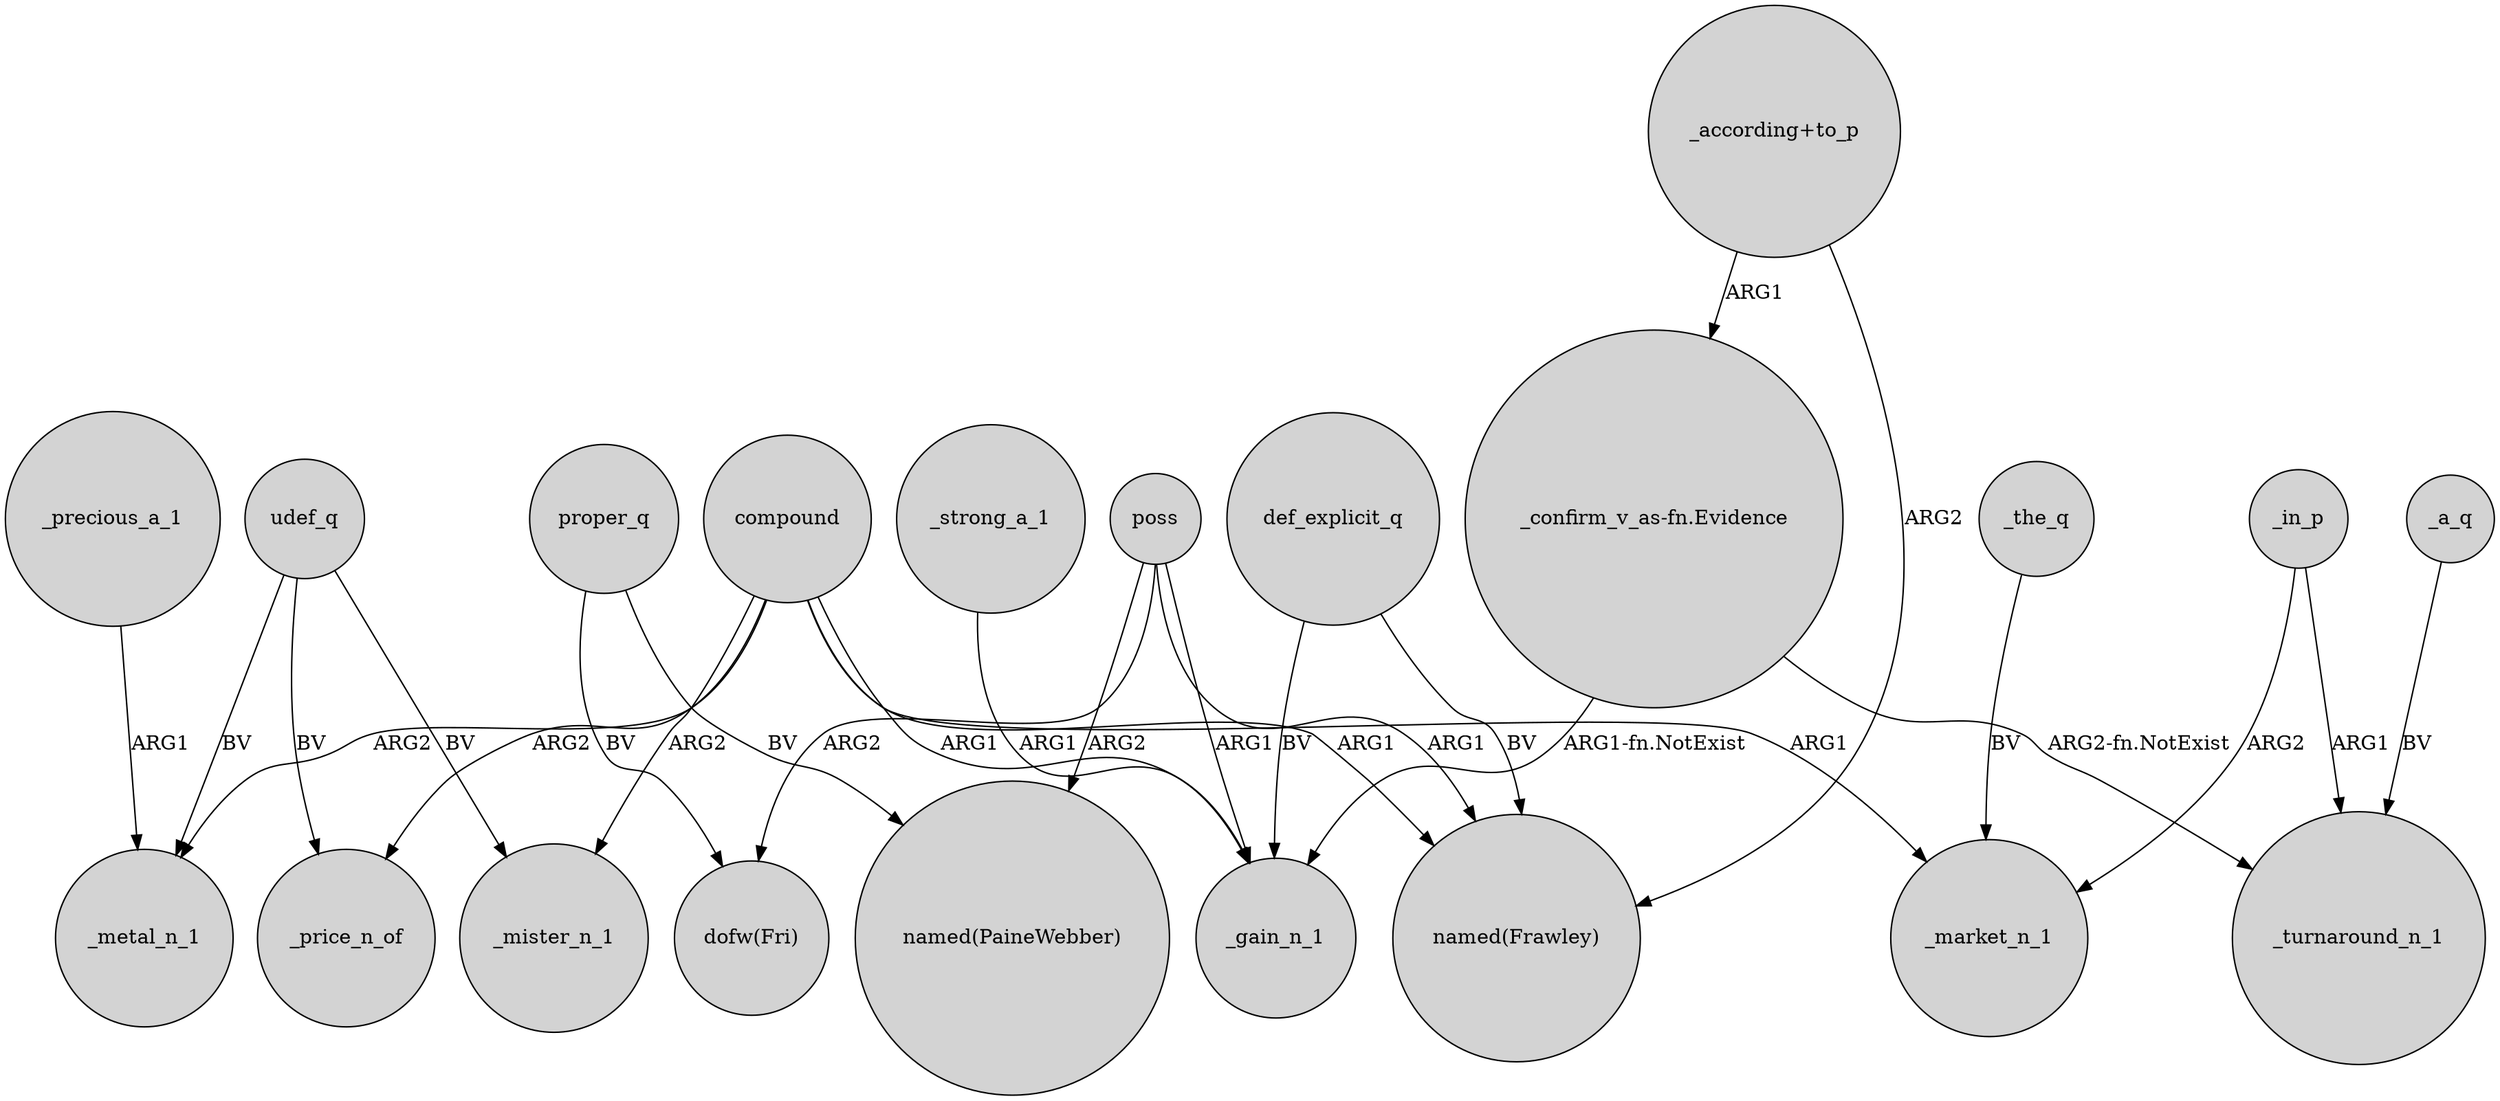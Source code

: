 digraph {
	node [shape=circle style=filled]
	_strong_a_1 -> _gain_n_1 [label=ARG1]
	proper_q -> "dofw(Fri)" [label=BV]
	compound -> _price_n_of [label=ARG2]
	udef_q -> _price_n_of [label=BV]
	compound -> _mister_n_1 [label=ARG2]
	poss -> "named(Frawley)" [label=ARG1]
	def_explicit_q -> _gain_n_1 [label=BV]
	udef_q -> _mister_n_1 [label=BV]
	"_confirm_v_as-fn.Evidence" -> _turnaround_n_1 [label="ARG2-fn.NotExist"]
	"_according+to_p" -> "named(Frawley)" [label=ARG2]
	"_according+to_p" -> "_confirm_v_as-fn.Evidence" [label=ARG1]
	def_explicit_q -> "named(Frawley)" [label=BV]
	"_confirm_v_as-fn.Evidence" -> _gain_n_1 [label="ARG1-fn.NotExist"]
	poss -> "dofw(Fri)" [label=ARG2]
	_in_p -> _turnaround_n_1 [label=ARG1]
	compound -> _metal_n_1 [label=ARG2]
	_precious_a_1 -> _metal_n_1 [label=ARG1]
	proper_q -> "named(PaineWebber)" [label=BV]
	poss -> _gain_n_1 [label=ARG1]
	_a_q -> _turnaround_n_1 [label=BV]
	udef_q -> _metal_n_1 [label=BV]
	compound -> _gain_n_1 [label=ARG1]
	compound -> "named(Frawley)" [label=ARG1]
	_in_p -> _market_n_1 [label=ARG2]
	compound -> _market_n_1 [label=ARG1]
	_the_q -> _market_n_1 [label=BV]
	poss -> "named(PaineWebber)" [label=ARG2]
}
